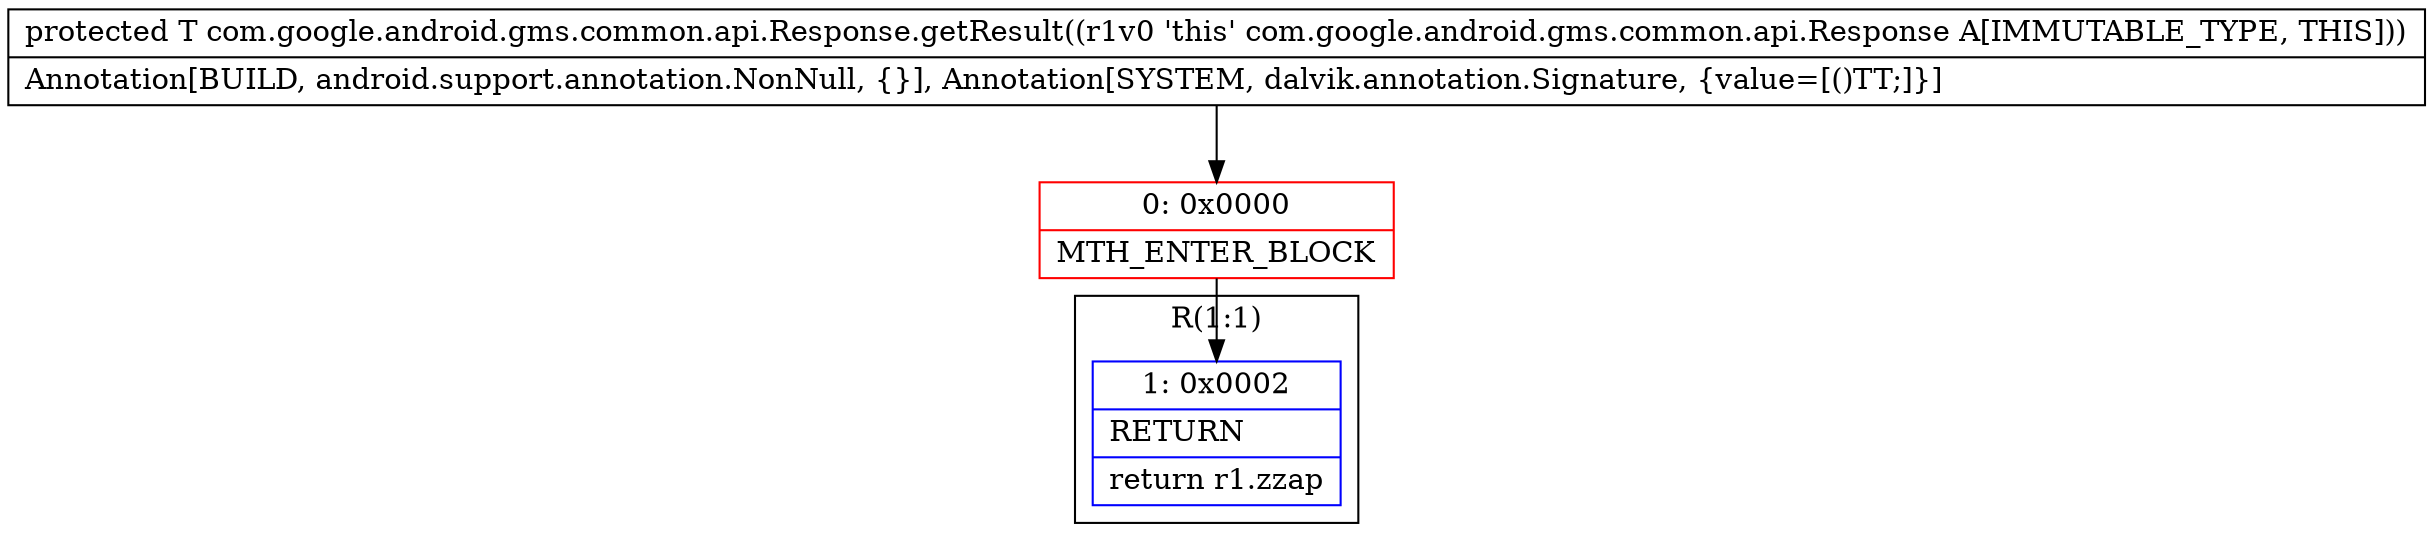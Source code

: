 digraph "CFG forcom.google.android.gms.common.api.Response.getResult()Lcom\/google\/android\/gms\/common\/api\/Result;" {
subgraph cluster_Region_1580248614 {
label = "R(1:1)";
node [shape=record,color=blue];
Node_1 [shape=record,label="{1\:\ 0x0002|RETURN\l|return r1.zzap\l}"];
}
Node_0 [shape=record,color=red,label="{0\:\ 0x0000|MTH_ENTER_BLOCK\l}"];
MethodNode[shape=record,label="{protected T com.google.android.gms.common.api.Response.getResult((r1v0 'this' com.google.android.gms.common.api.Response A[IMMUTABLE_TYPE, THIS]))  | Annotation[BUILD, android.support.annotation.NonNull, \{\}], Annotation[SYSTEM, dalvik.annotation.Signature, \{value=[()TT;]\}]\l}"];
MethodNode -> Node_0;
Node_0 -> Node_1;
}

